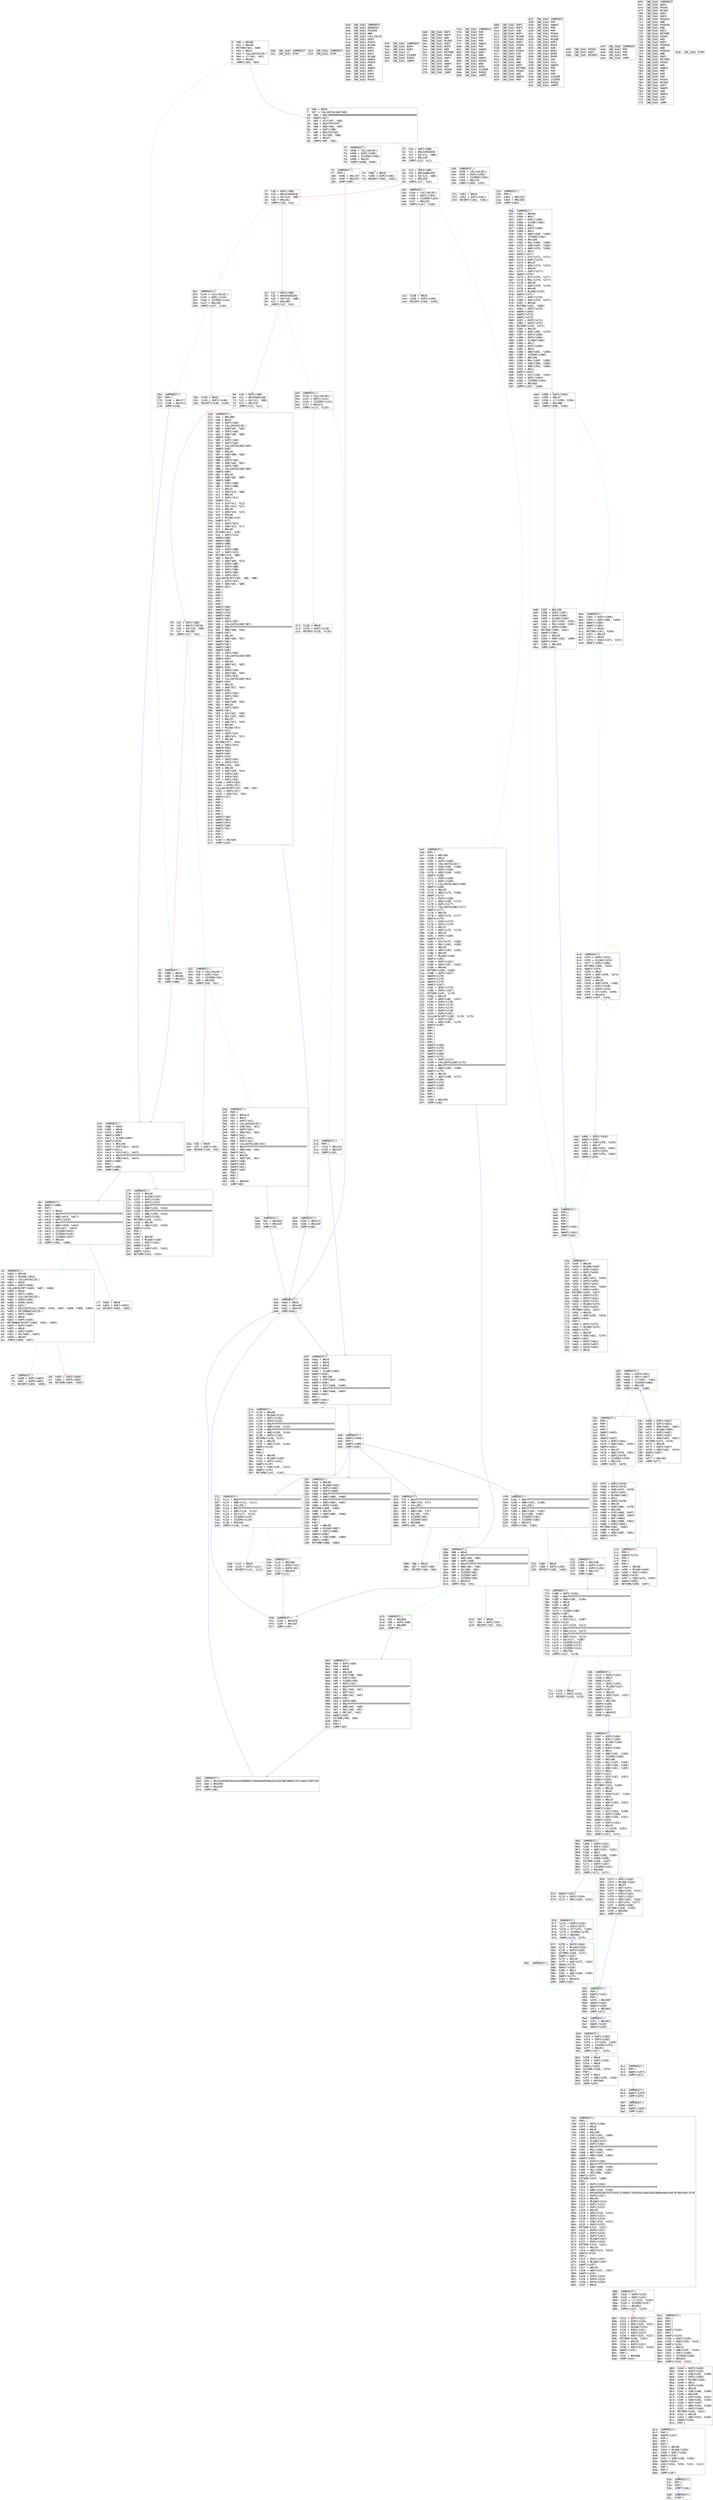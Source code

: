 digraph "graph.cfg.gv" {
	subgraph global {
		node [fontname=Courier fontsize=30.0 rank=same shape=box]
		block_0 [label="0: %00 = #0x80\l2: %01 = #0x40\l4: MSTORE(%01, %00)\l5: %02 = #0x4\l7: %03 = CALLDATASIZE()\l8: %04 = LT(%03, %02)\l9: %05 = #0x83\lc: JUMPI(%05, %04)\l"]
		block_d [label="d: %06 = #0x0\lf: %07 = CALLDATALOAD(%06)\l10: %08 = #0x100000000000000000000000000000000000000000000000000000000\l2e: SWAP1(%07)\l2f: %09 = DIV(%07, %08)\l30: %0A = #0xFFFFFFFF\l35: %0B = AND(%0A, %09)\l36: %0C = DUP1(%0B)\l37: %0D = #0x25313A2\l3c: %0E = EQ(%0D, %0B)\l3d: %0F = #0xF2\l40: JUMPI(%0F, %0E)\l"]
		block_41 [label="41: %10 = DUP1(%0B)\l42: %11 = #0x54FD4D50\l47: %12 = EQ(%11, %0B)\l48: %13 = #0x149\l4b: JUMPI(%13, %12)\l"]
		block_4c [label="4c: %14 = DUP1(%0B)\l4d: %15 = #0x5A8B1A9F\l52: %16 = EQ(%15, %0B)\l53: %17 = #0x1D9\l56: JUMPI(%17, %16)\l"]
		block_57 [label="57: %18 = DUP1(%0B)\l58: %19 = #0x5C60DA1B\l5d: %1A = EQ(%19, %0B)\l5e: %1B = #0x262\l61: JUMPI(%1B, %1A)\l"]
		block_62 [label="62: %1C = DUP1(%0B)\l63: %1D = #0x6FDE8202\l68: %1E = EQ(%1D, %0B)\l69: %1F = #0x2B9\l6c: JUMPI(%1F, %1E)\l"]
		block_6d [label="6d: %20 = DUP1(%0B)\l6e: %21 = #0x958A41DD\l73: %22 = EQ(%21, %0B)\l74: %23 = #0x310\l77: JUMPI(%23, %22)\l"]
		block_78 [label="78: %24 = DUP1(%0B)\l79: %25 = #0xF1739CAE\l7e: %26 = EQ(%25, %0B)\l7f: %27 = #0x3D2\l82: JUMPI(%27, %26)\l"]
		block_83 [label="83: JUMPDEST()\l84: %4BB = #0x0\l86: %4BC = #0x8D\l89: %4BD = #0x415\l8c: JUMP(%4BD)\l"]
		block_8d [label="8d: JUMPDEST()\l8e: SWAP1(%4BB)\l8f: POP()\l90: %4C7 = #0x0\l92: %4C8 = #0xFFFFFFFFFFFFFFFFFFFFFFFFFFFFFFFFFFFFFFFF\la7: %4C9 = AND(%4C8, %4C7)\la8: %4CA = DUP2(%4C6)\la9: %4CB = #0xFFFFFFFFFFFFFFFFFFFFFFFFFFFFFFFFFFFFFFFF\lbe: %4CC = AND(%4CB, %4C6)\lbf: %4CD = EQ(%4CC, %4C9)\lc0: %4CE = ISZERO(%4CD)\lc1: %4CF = ISZERO(%4CE)\lc2: %4D0 = ISZERO(%4CF)\lc3: %4D1 = #0xCB\lc6: JUMPI(%4D1, %4D0)\l"]
		block_c7 [label="c7: %4D2 = #0x0\lc9: %4D3 = DUP1(%4D2)\lca: REVERT(%4D2, %4D2)\l"]
		block_cb [label="cb: JUMPDEST()\lcc: %4D4 = #0x40\lce: %4D5 = MLOAD(%4D4)\lcf: %4D6 = CALLDATASIZE()\ld0: %4D7 = #0x0\ld2: %4D8 = DUP3(%4D5)\ld3: CALLDATACOPY(%4D5, %4D7, %4D6)\ld4: %4D9 = #0x0\ld6: %4DA = DUP1(%4D9)\ld7: %4DB = CALLDATASIZE()\ld8: %4DC = DUP4(%4D5)\ld9: %4DD = DUP6(%4C6)\lda: %4DE = GAS()\ldb: %4DF = DELEGATECALL(%4DE, %4C6, %4D5, %4DB, %4D9, %4D9)\ldc: %4E0 = RETURNDATASIZE()\ldd: %4E1 = DUP1(%4E0)\lde: %4E2 = #0x0\le0: %4E3 = DUP5(%4D5)\le1: RETURNDATACOPY(%4D5, %4E2, %4E0)\le2: %4E4 = DUP2(%4DF)\le3: %4E5 = #0x0\le5: %4E6 = DUP2(%4DF)\le6: %4E7 = EQ(%4DF, %4E5)\le7: %4E8 = #0xEE\lea: JUMPI(%4E8, %4E7)\l"]
		block_eb [label="eb: %4E9 = DUP2(%4E0)\lec: %4EA = DUP5(%4D5)\led: RETURN(%4D5, %4E0)\l"]
		block_ee [label="ee: JUMPDEST()\lef: %4EB = DUP2(%4E0)\lf0: %4EC = DUP5(%4D5)\lf1: REVERT(%4D5, %4E0)\l"]
		block_f2 [label="f2: JUMPDEST()\lf3: %498 = CALLVALUE()\lf4: %499 = DUP1(%498)\lf5: %49A = ISZERO(%498)\lf6: %49B = #0xFE\lf9: JUMPI(%49B, %49A)\l"]
		block_fa [label="fa: %49C = #0x0\lfc: %49D = DUP1(%49C)\lfd: REVERT(%49C, %49C)\l"]
		block_fe [label="fe: JUMPDEST()\lff: POP()\l100: %49E = #0x107\l103: %49F = #0x43F\l106: JUMP(%49F)\l"]
		block_107 [label="107: JUMPDEST()\l108: %4AC = #0x40\l10a: %4AD = MLOAD(%4AC)\l10b: %4AE = DUP1(%4AD)\l10c: %4AF = DUP3(%4AB)\l10d: %4B0 = #0xFFFFFFFFFFFFFFFFFFFFFFFFFFFFFFFFFFFFFFFF\l122: %4B1 = AND(%4B0, %4AB)\l123: %4B2 = #0xFFFFFFFFFFFFFFFFFFFFFFFFFFFFFFFFFFFFFFFF\l138: %4B3 = AND(%4B2, %4B1)\l139: %4B4 = DUP2(%4AD)\l13a: MSTORE(%4AD, %4B3)\l13b: %4B5 = #0x20\l13d: %4B6 = ADD(%4B5, %4AD)\l13e: SWAP2(%4AB)\l13f: POP()\l140: POP()\l141: %4B7 = #0x40\l143: %4B8 = MLOAD(%4B7)\l144: %4B9 = DUP1(%4B8)\l145: SWAP2(%4B6)\l146: %4BA = SUB(%4B6, %4B8)\l147: SWAP1(%4B8)\l148: RETURN(%4B8, %4BA)\l"]
		block_149 [label="149: JUMPDEST()\l14a: %35D = CALLVALUE()\l14b: %35E = DUP1(%35D)\l14c: %35F = ISZERO(%35D)\l14d: %360 = #0x155\l150: JUMPI(%360, %35F)\l"]
		block_151 [label="151: %361 = #0x0\l153: %362 = DUP1(%361)\l154: REVERT(%361, %361)\l"]
		block_155 [label="155: JUMPDEST()\l156: POP()\l157: %363 = #0x15E\l15a: %364 = #0x44E\l15d: JUMP(%364)\l"]
		block_15e [label="15e: JUMPDEST()\l15f: %44F = #0x40\l161: %450 = MLOAD(%44F)\l162: %451 = DUP1(%450)\l163: %452 = DUP1(%450)\l164: %453 = #0x20\l166: %454 = ADD(%453, %450)\l167: %455 = DUP3(%450)\l168: %456 = DUP2(%454)\l169: %457 = SUB(%454, %450)\l16a: %458 = DUP3(%450)\l16b: MSTORE(%450, %457)\l16c: %459 = DUP4(%37E)\l16d: %45A = DUP2(%454)\l16e: %45B = DUP2(%37E)\l16f: %45C = MLOAD(%37E)\l170: %45D = DUP2(%454)\l171: MSTORE(%454, %45C)\l172: %45E = #0x20\l174: %45F = ADD(%45E, %454)\l175: SWAP2(%454)\l176: POP()\l177: %460 = DUP1(%37E)\l178: %461 = MLOAD(%37E)\l179: SWAP1(%37E)\l17a: %462 = #0x20\l17c: %463 = ADD(%462, %37E)\l17d: SWAP1(%461)\l17e: %464 = DUP1(%461)\l17f: %465 = DUP4(%45F)\l180: %466 = DUP4(%463)\l181: %467 = #0x0\l"]
		block_183 [label="183: JUMPDEST()\l184: %468 = DUP4(%461)\l185: %469 = DUP2(%467)\l186: %46A = LT(%467, %461)\l187: %46B = ISZERO(%46A)\l188: %46C = #0x19E\l18b: JUMPI(%46C, %46B)\l"]
		block_18c [label="18c: %46D = DUP1(%467)\l18d: %46E = DUP3(%463)\l18e: %46F = ADD(%463, %467)\l18f: %470 = MLOAD(%46F)\l190: %471 = DUP2(%467)\l191: %472 = DUP5(%45F)\l192: %473 = ADD(%45F, %467)\l193: MSTORE(%473, %470)\l194: %474 = #0x20\l196: %475 = DUP2(%467)\l197: %476 = ADD(%467, %474)\l198: SWAP1(%467)\l199: POP()\l19a: %477 = #0x183\l19d: JUMP(%477)\l"]
		block_19e [label="19e: JUMPDEST()\l19f: POP()\l1a0: POP()\l1a1: POP()\l1a2: POP()\l1a3: SWAP1(%463)\l1a4: POP()\l1a5: SWAP1(%45F)\l1a6: %478 = DUP2(%461)\l1a7: %479 = ADD(%461, %45F)\l1a8: SWAP1(%461)\l1a9: %47A = #0x1F\l1ab: %47B = AND(%47A, %461)\l1ac: %47C = DUP1(%47B)\l1ad: %47D = ISZERO(%47B)\l1ae: %47E = #0x1CB\l1b1: JUMPI(%47E, %47D)\l"]
		block_1b2 [label="1b2: %47F = DUP1(%47B)\l1b3: %480 = DUP3(%479)\l1b4: %481 = SUB(%479, %47B)\l1b5: %482 = DUP1(%481)\l1b6: %483 = MLOAD(%481)\l1b7: %484 = #0x1\l1b9: %485 = DUP4(%47B)\l1ba: %486 = #0x20\l1bc: %487 = SUB(%486, %47B)\l1bd: %488 = #0x100\l1c0: %489 = EXP(%488, %487)\l1c1: %48A = SUB(%489, %484)\l1c2: %48B = NOT(%48A)\l1c3: %48C = AND(%48B, %483)\l1c4: %48D = DUP2(%481)\l1c5: MSTORE(%481, %48C)\l1c6: %48E = #0x20\l1c8: %48F = ADD(%48E, %481)\l1c9: SWAP2(%479)\l1ca: POP()\l"]
		block_1cb [label="1cb: JUMPDEST()\l1cc: POP()\l1cd: SWAP3(%37E)\l1ce: POP()\l1cf: POP()\l1d0: POP()\l1d1: %494 = #0x40\l1d3: %495 = MLOAD(%494)\l1d4: %496 = DUP1(%495)\l1d5: SWAP2(%479)\l1d6: %497 = SUB(%479, %495)\l1d7: SWAP1(%495)\l1d8: RETURN(%495, %497)\l"]
		block_1d9 [label="1d9: JUMPDEST()\l1da: %164 = CALLVALUE()\l1db: %165 = DUP1(%164)\l1dc: %166 = ISZERO(%164)\l1dd: %167 = #0x1E5\l1e0: JUMPI(%167, %166)\l"]
		block_1e1 [label="1e1: %168 = #0x0\l1e3: %169 = DUP1(%168)\l1e4: REVERT(%168, %168)\l"]
		block_1e5 [label="1e5: JUMPDEST()\l1e6: POP()\l1e7: %16A = #0x260\l1ea: %16B = #0x4\l1ec: %16C = DUP1(%16B)\l1ed: %16D = CALLDATASIZE()\l1ee: %16E = SUB(%16D, %16B)\l1ef: %16F = DUP2(%16B)\l1f0: %170 = ADD(%16B, %16E)\l1f1: SWAP1(%16B)\l1f2: %171 = DUP1(%16B)\l1f3: %172 = DUP1(%16B)\l1f4: %173 = CALLDATALOAD(%16B)\l1f5: SWAP1(%16B)\l1f6: %174 = #0x20\l1f8: %175 = ADD(%174, %16B)\l1f9: SWAP1(%173)\l1fa: %176 = DUP3(%16B)\l1fb: %177 = ADD(%16B, %173)\l1fc: %178 = DUP1(%177)\l1fd: %179 = CALLDATALOAD(%177)\l1fe: SWAP1(%177)\l1ff: %17A = #0x20\l201: %17B = ADD(%17A, %177)\l202: SWAP1(%179)\l203: %17C = DUP1(%179)\l204: %17D = DUP1(%179)\l205: %17E = #0x1F\l207: %17F = ADD(%17E, %179)\l208: %180 = #0x20\l20a: %181 = DUP1(%180)\l20b: SWAP2(%17F)\l20c: %182 = DIV(%17F, %180)\l20d: %183 = MUL(%182, %180)\l20e: %184 = #0x20\l210: %185 = ADD(%184, %183)\l211: %186 = #0x40\l213: %187 = MLOAD(%186)\l214: SWAP1(%185)\l215: %188 = DUP2(%187)\l216: %189 = ADD(%187, %185)\l217: %18A = #0x40\l219: MSTORE(%18A, %189)\l21a: %18B = DUP1(%187)\l21b: SWAP4(%17B)\l21c: SWAP3(%179)\l21d: SWAP2(%179)\l21e: SWAP1(%187)\l21f: %18C = DUP2(%179)\l220: %18D = DUP2(%187)\l221: MSTORE(%187, %179)\l222: %18E = #0x20\l224: %18F = ADD(%18E, %187)\l225: %190 = DUP4(%17B)\l226: %191 = DUP4(%179)\l227: %192 = DUP1(%179)\l228: %193 = DUP3(%17B)\l229: %194 = DUP5(%18F)\l22a: CALLDATACOPY(%18F, %17B, %179)\l22b: %195 = DUP3(%18F)\l22c: %196 = ADD(%18F, %179)\l22d: SWAP2(%18F)\l22e: POP()\l22f: POP()\l230: POP()\l231: POP()\l232: POP()\l233: POP()\l234: SWAP2(%16B)\l235: SWAP3(%170)\l236: SWAP2(%187)\l237: SWAP3(%16B)\l238: SWAP1(%175)\l239: %197 = DUP1(%175)\l23a: %198 = CALLDATALOAD(%175)\l23b: %199 = #0xFFFFFFFFFFFFFFFFFFFFFFFFFFFFFFFFFFFFFFFF\l250: %19A = AND(%199, %198)\l251: SWAP1(%175)\l252: %19B = #0x20\l254: %19C = ADD(%19B, %175)\l255: SWAP1(%19A)\l256: SWAP3(%170)\l257: SWAP2(%16B)\l258: SWAP1(%19C)\l259: POP()\l25a: POP()\l25b: POP()\l25c: %19D = #0x4F0\l25f: JUMP(%19D)\l"]
		block_260 [label="260: JUMPDEST()\l261: STOP()\l"]
		block_262 [label="262: JUMPDEST()\l263: %144 = CALLVALUE()\l264: %145 = DUP1(%144)\l265: %146 = ISZERO(%144)\l266: %147 = #0x26E\l269: JUMPI(%147, %146)\l"]
		block_26a [label="26a: %148 = #0x0\l26c: %149 = DUP1(%148)\l26d: REVERT(%148, %148)\l"]
		block_26e [label="26e: JUMPDEST()\l26f: POP()\l270: %14A = #0x277\l273: %14B = #0x415\l276: JUMP(%14B)\l"]
		block_277 [label="277: JUMPDEST()\l278: %155 = #0x40\l27a: %156 = MLOAD(%155)\l27b: %157 = DUP1(%156)\l27c: %158 = DUP3(%154)\l27d: %159 = #0xFFFFFFFFFFFFFFFFFFFFFFFFFFFFFFFFFFFFFFFF\l292: %15A = AND(%159, %154)\l293: %15B = #0xFFFFFFFFFFFFFFFFFFFFFFFFFFFFFFFFFFFFFFFF\l2a8: %15C = AND(%15B, %15A)\l2a9: %15D = DUP2(%156)\l2aa: MSTORE(%156, %15C)\l2ab: %15E = #0x20\l2ad: %15F = ADD(%15E, %156)\l2ae: SWAP2(%154)\l2af: POP()\l2b0: POP()\l2b1: %160 = #0x40\l2b3: %161 = MLOAD(%160)\l2b4: %162 = DUP1(%161)\l2b5: SWAP2(%15F)\l2b6: %163 = SUB(%15F, %161)\l2b7: SWAP1(%161)\l2b8: RETURN(%161, %163)\l"]
		block_2b9 [label="2b9: JUMPDEST()\l2ba: %124 = CALLVALUE()\l2bb: %125 = DUP1(%124)\l2bc: %126 = ISZERO(%124)\l2bd: %127 = #0x2C5\l2c0: JUMPI(%127, %126)\l"]
		block_2c1 [label="2c1: %128 = #0x0\l2c3: %129 = DUP1(%128)\l2c4: REVERT(%128, %128)\l"]
		block_2c5 [label="2c5: JUMPDEST()\l2c6: POP()\l2c7: %12A = #0x2CE\l2ca: %12B = #0x53F\l2cd: JUMP(%12B)\l"]
		block_2ce [label="2ce: JUMPDEST()\l2cf: %135 = #0x40\l2d1: %136 = MLOAD(%135)\l2d2: %137 = DUP1(%136)\l2d3: %138 = DUP3(%134)\l2d4: %139 = #0xFFFFFFFFFFFFFFFFFFFFFFFFFFFFFFFFFFFFFFFF\l2e9: %13A = AND(%139, %134)\l2ea: %13B = #0xFFFFFFFFFFFFFFFFFFFFFFFFFFFFFFFFFFFFFFFF\l2ff: %13C = AND(%13B, %13A)\l300: %13D = DUP2(%136)\l301: MSTORE(%136, %13C)\l302: %13E = #0x20\l304: %13F = ADD(%13E, %136)\l305: SWAP2(%134)\l306: POP()\l307: POP()\l308: %140 = #0x40\l30a: %141 = MLOAD(%140)\l30b: %142 = DUP1(%141)\l30c: SWAP2(%13F)\l30d: %143 = SUB(%13F, %141)\l30e: SWAP1(%141)\l30f: RETURN(%141, %143)\l"]
		block_310 [label="310: JUMPDEST()\l311: %AC = #0x3D0\l314: %AD = #0x4\l316: %AE = DUP1(%AD)\l317: %AF = CALLDATASIZE()\l318: %B0 = SUB(%AF, %AD)\l319: %B1 = DUP2(%AD)\l31a: %B2 = ADD(%AD, %B0)\l31b: SWAP1(%AD)\l31c: %B3 = DUP1(%AD)\l31d: %B4 = DUP1(%AD)\l31e: %B5 = CALLDATALOAD(%AD)\l31f: SWAP1(%AD)\l320: %B6 = #0x20\l322: %B7 = ADD(%B6, %AD)\l323: SWAP1(%B5)\l324: %B8 = DUP3(%AD)\l325: %B9 = ADD(%AD, %B5)\l326: %BA = DUP1(%B9)\l327: %BB = CALLDATALOAD(%B9)\l328: SWAP1(%B9)\l329: %BC = #0x20\l32b: %BD = ADD(%BC, %B9)\l32c: SWAP1(%BB)\l32d: %BE = DUP1(%BB)\l32e: %BF = DUP1(%BB)\l32f: %C0 = #0x1F\l331: %C1 = ADD(%C0, %BB)\l332: %C2 = #0x20\l334: %C3 = DUP1(%C2)\l335: SWAP2(%C1)\l336: %C4 = DIV(%C1, %C2)\l337: %C5 = MUL(%C4, %C2)\l338: %C6 = #0x20\l33a: %C7 = ADD(%C6, %C5)\l33b: %C8 = #0x40\l33d: %C9 = MLOAD(%C8)\l33e: SWAP1(%C7)\l33f: %CA = DUP2(%C9)\l340: %CB = ADD(%C9, %C7)\l341: %CC = #0x40\l343: MSTORE(%CC, %CB)\l344: %CD = DUP1(%C9)\l345: SWAP4(%BD)\l346: SWAP3(%BB)\l347: SWAP2(%BB)\l348: SWAP1(%C9)\l349: %CE = DUP2(%BB)\l34a: %CF = DUP2(%C9)\l34b: MSTORE(%C9, %BB)\l34c: %D0 = #0x20\l34e: %D1 = ADD(%D0, %C9)\l34f: %D2 = DUP4(%BD)\l350: %D3 = DUP4(%BB)\l351: %D4 = DUP1(%BB)\l352: %D5 = DUP3(%BD)\l353: %D6 = DUP5(%D1)\l354: CALLDATACOPY(%D1, %BD, %BB)\l355: %D7 = DUP3(%D1)\l356: %D8 = ADD(%D1, %BB)\l357: SWAP2(%D1)\l358: POP()\l359: POP()\l35a: POP()\l35b: POP()\l35c: POP()\l35d: POP()\l35e: SWAP2(%AD)\l35f: SWAP3(%B2)\l360: SWAP2(%C9)\l361: SWAP3(%AD)\l362: SWAP1(%B7)\l363: %D9 = DUP1(%B7)\l364: %DA = CALLDATALOAD(%B7)\l365: %DB = #0xFFFFFFFFFFFFFFFFFFFFFFFFFFFFFFFFFFFFFFFF\l37a: %DC = AND(%DB, %DA)\l37b: SWAP1(%B7)\l37c: %DD = #0x20\l37e: %DE = ADD(%DD, %B7)\l37f: SWAP1(%DC)\l380: SWAP3(%B2)\l381: SWAP2(%AD)\l382: SWAP1(%DE)\l383: %DF = DUP1(%DE)\l384: %E0 = CALLDATALOAD(%DE)\l385: SWAP1(%DE)\l386: %E1 = #0x20\l388: %E2 = ADD(%E1, %DE)\l389: SWAP1(%E0)\l38a: %E3 = DUP3(%AD)\l38b: %E4 = ADD(%AD, %E0)\l38c: %E5 = DUP1(%E4)\l38d: %E6 = CALLDATALOAD(%E4)\l38e: SWAP1(%E4)\l38f: %E7 = #0x20\l391: %E8 = ADD(%E7, %E4)\l392: SWAP1(%E6)\l393: %E9 = DUP1(%E6)\l394: %EA = DUP1(%E6)\l395: %EB = #0x1F\l397: %EC = ADD(%EB, %E6)\l398: %ED = #0x20\l39a: %EE = DUP1(%ED)\l39b: SWAP2(%EC)\l39c: %EF = DIV(%EC, %ED)\l39d: %F0 = MUL(%EF, %ED)\l39e: %F1 = #0x20\l3a0: %F2 = ADD(%F1, %F0)\l3a1: %F3 = #0x40\l3a3: %F4 = MLOAD(%F3)\l3a4: SWAP1(%F2)\l3a5: %F5 = DUP2(%F4)\l3a6: %F6 = ADD(%F4, %F2)\l3a7: %F7 = #0x40\l3a9: MSTORE(%F7, %F6)\l3aa: %F8 = DUP1(%F4)\l3ab: SWAP4(%E8)\l3ac: SWAP3(%E6)\l3ad: SWAP2(%E6)\l3ae: SWAP1(%F4)\l3af: %F9 = DUP2(%E6)\l3b0: %FA = DUP2(%F4)\l3b1: MSTORE(%F4, %E6)\l3b2: %FB = #0x20\l3b4: %FC = ADD(%FB, %F4)\l3b5: %FD = DUP4(%E8)\l3b6: %FE = DUP4(%E6)\l3b7: %FF = DUP1(%E6)\l3b8: %100 = DUP3(%E8)\l3b9: %101 = DUP5(%FC)\l3ba: CALLDATACOPY(%FC, %E8, %E6)\l3bb: %102 = DUP3(%FC)\l3bc: %103 = ADD(%FC, %E6)\l3bd: SWAP2(%FC)\l3be: POP()\l3bf: POP()\l3c0: POP()\l3c1: POP()\l3c2: POP()\l3c3: POP()\l3c4: SWAP2(%AD)\l3c5: SWAP3(%B2)\l3c6: SWAP2(%F4)\l3c7: SWAP3(%AD)\l3c8: SWAP1(%E2)\l3c9: POP()\l3ca: POP()\l3cb: POP()\l3cc: %104 = #0x569\l3cf: JUMP(%104)\l"]
		block_3d0 [label="3d0: [NO_SSA] JUMPDEST\l3d1: [NO_SSA] STOP\l"]
		block_3d2 [label="3d2: JUMPDEST()\l3d3: %5A = CALLVALUE()\l3d4: %5B = DUP1(%5A)\l3d5: %5C = ISZERO(%5A)\l3d6: %5D = #0x3DE\l3d9: JUMPI(%5D, %5C)\l"]
		block_3da [label="3da: %5E = #0x0\l3dc: %5F = DUP1(%5E)\l3dd: REVERT(%5E, %5E)\l"]
		block_3de [label="3de: JUMPDEST()\l3df: POP()\l3e0: %60 = #0x413\l3e3: %61 = #0x4\l3e5: %62 = DUP1(%61)\l3e6: %63 = CALLDATASIZE()\l3e7: %64 = SUB(%63, %61)\l3e8: %65 = DUP2(%61)\l3e9: %66 = ADD(%61, %64)\l3ea: SWAP1(%61)\l3eb: %67 = DUP1(%61)\l3ec: %68 = DUP1(%61)\l3ed: %69 = CALLDATALOAD(%61)\l3ee: %6A = #0xFFFFFFFFFFFFFFFFFFFFFFFFFFFFFFFFFFFFFFFF\l403: %6B = AND(%6A, %69)\l404: SWAP1(%61)\l405: %6C = #0x20\l407: %6D = ADD(%6C, %61)\l408: SWAP1(%6B)\l409: SWAP3(%66)\l40a: SWAP2(%61)\l40b: SWAP1(%6D)\l40c: POP()\l40d: POP()\l40e: POP()\l40f: %6E = #0x64C\l412: JUMP(%6E)\l"]
		block_413 [label="413: [NO_SSA] JUMPDEST\l414: [NO_SSA] STOP\l"]
		block_415 [label="415: JUMPDEST()\l416: %4BE = #0x0\l418: %4BF = #0x8\l41a: %4C0 = #0x0\l41c: SWAP1(%4BF)\l41d: %4C1 = SLOAD(%4BF)\l41e: SWAP1(%4C0)\l41f: %4C2 = #0x100\l422: %4C3 = EXP(%4C2, %4C0)\l423: SWAP1(%4C1)\l424: %4C4 = DIV(%4C1, %4C3)\l425: %4C5 = #0xFFFFFFFFFFFFFFFFFFFFFFFFFFFFFFFFFFFFFFFF\l43a: %4C6 = AND(%4C5, %4C4)\l43b: SWAP1(%4BE)\l43c: POP()\l43d: SWAP1(%4BC)\l43e: JUMP(%4BC)\l"]
		block_43f [label="43f: JUMPDEST()\l440: %4A0 = #0x0\l442: %4A1 = #0x449\l445: %4A2 = #0x53F\l448: JUMP(%4A2)\l"]
		block_449 [label="449: JUMPDEST()\l44a: SWAP1(%4A0)\l44b: POP()\l44c: SWAP1(%49E)\l44d: JUMP(%49E)\l"]
		block_44e [label="44e: JUMPDEST()\l44f: %365 = #0x60\l451: %366 = #0x7\l453: %367 = DUP1(%366)\l454: %368 = SLOAD(%366)\l455: %369 = #0x1\l457: %36A = DUP2(%368)\l458: %36B = #0x1\l45a: %36C = AND(%36B, %368)\l45b: %36D = ISZERO(%36C)\l45c: %36E = #0x100\l45f: %36F = MUL(%36E, %36D)\l460: %370 = SUB(%36F, %369)\l461: %371 = AND(%370, %368)\l462: %372 = #0x2\l464: SWAP1(%371)\l465: %373 = DIV(%371, %372)\l466: %374 = DUP1(%373)\l467: %375 = #0x1F\l469: %376 = ADD(%375, %373)\l46a: %377 = #0x20\l46c: %378 = DUP1(%377)\l46d: SWAP2(%376)\l46e: %379 = DIV(%376, %377)\l46f: %37A = MUL(%379, %377)\l470: %37B = #0x20\l472: %37C = ADD(%37B, %37A)\l473: %37D = #0x40\l475: %37E = MLOAD(%37D)\l476: SWAP1(%37C)\l477: %37F = DUP2(%37E)\l478: %380 = ADD(%37E, %37C)\l479: %381 = #0x40\l47b: MSTORE(%381, %380)\l47c: %382 = DUP1(%37E)\l47d: SWAP3(%366)\l47e: SWAP2(%373)\l47f: SWAP1(%37E)\l480: %383 = DUP2(%373)\l481: %384 = DUP2(%37E)\l482: MSTORE(%37E, %373)\l483: %385 = #0x20\l485: %386 = ADD(%385, %37E)\l486: %387 = DUP3(%366)\l487: %388 = DUP1(%366)\l488: %389 = SLOAD(%366)\l489: %38A = #0x1\l48b: %38B = DUP2(%389)\l48c: %38C = #0x1\l48e: %38D = AND(%38C, %389)\l48f: %38E = ISZERO(%38D)\l490: %38F = #0x100\l493: %390 = MUL(%38F, %38E)\l494: %391 = SUB(%390, %38A)\l495: %392 = AND(%391, %389)\l496: %393 = #0x2\l498: SWAP1(%392)\l499: %394 = DIV(%392, %393)\l49a: %395 = DUP1(%394)\l49b: %396 = ISZERO(%394)\l49c: %397 = #0x4E6\l49f: JUMPI(%397, %396)\l"]
		block_4a0 [label="4a0: %398 = DUP1(%394)\l4a1: %399 = #0x1F\l4a3: %39A = LT(%399, %394)\l4a4: %39B = #0x4BB\l4a7: JUMPI(%39B, %39A)\l"]
		block_4a8 [label="4a8: %39C = #0x100\l4ab: %39D = DUP1(%39C)\l4ac: %39E = DUP4(%366)\l4ad: %39F = SLOAD(%366)\l4ae: %3A0 = DIV(%39F, %39C)\l4af: %3A1 = MUL(%3A0, %39C)\l4b0: %3A2 = DUP4(%386)\l4b1: MSTORE(%386, %3A1)\l4b2: SWAP2(%386)\l4b3: %3A3 = #0x20\l4b5: %3A4 = ADD(%3A3, %386)\l4b6: SWAP2(%394)\l4b7: %3A5 = #0x4E6\l4ba: JUMP(%3A5)\l"]
		block_4bb [label="4bb: JUMPDEST()\l4bc: %3EF = DUP3(%386)\l4bd: %3F0 = ADD(%386, %394)\l4be: SWAP2(%386)\l4bf: SWAP1(%366)\l4c0: %3F1 = #0x0\l4c2: MSTORE(%3F1, %366)\l4c3: %3F2 = #0x20\l4c5: %3F3 = #0x0\l4c7: %3F4 = SHA3(%3F3, %3F2)\l4c8: SWAP1(%386)\l"]
		block_4c9 [label="4c9: JUMPDEST()\l4ca: %3F5 = DUP2(%3F4)\l4cb: %3F6 = SLOAD(%3F4)\l4cc: %3F7 = DUP2(%386)\l4cd: MSTORE(%386, %3F6)\l4ce: SWAP1(%3F4)\l4cf: %3F8 = #0x1\l4d1: %3F9 = ADD(%3F8, %3F4)\l4d2: SWAP1(%386)\l4d3: %3FA = #0x20\l4d5: %3FB = ADD(%3FA, %386)\l4d6: %3FC = DUP1(%3FB)\l4d7: %3FD = DUP4(%3F0)\l4d8: %3FE = GT(%3F0, %3FB)\l4d9: %3FF = #0x4C9\l4dc: JUMPI(%3FF, %3FE)\l"]
		block_4dd [label="4dd: %400 = DUP3(%3F0)\l4de: SWAP1(%3FB)\l4df: %401 = SUB(%3FB, %3F0)\l4e0: %402 = #0x1F\l4e2: %403 = AND(%402, %401)\l4e3: %404 = DUP3(%3F0)\l4e4: %405 = ADD(%3F0, %403)\l4e5: SWAP2(%3F0)\l"]
		block_4e6 [label="4e6: JUMPDEST()\l4e7: POP()\l4e8: POP()\l4e9: POP()\l4ea: POP()\l4eb: POP()\l4ec: SWAP1(%365)\l4ed: POP()\l4ee: SWAP1(%363)\l4ef: JUMP(%363)\l"]
		block_4f0 [label="4f0: JUMPDEST()\l4f1: %19E = #0x4F8\l4f4: %19F = #0x43F\l4f7: JUMP(%19F)\l"]
		block_4f8 [label="4f8: JUMPDEST()\l4f9: %1AC = #0xFFFFFFFFFFFFFFFFFFFFFFFFFFFFFFFFFFFFFFFF\l50e: %1AD = AND(%1AC, %1AB)\l50f: %1AE = CALLER()\l510: %1AF = #0xFFFFFFFFFFFFFFFFFFFFFFFFFFFFFFFFFFFFFFFF\l525: %1B0 = AND(%1AF, %1AE)\l526: %1B1 = EQ(%1B0, %1AD)\l527: %1B2 = ISZERO(%1B1)\l528: %1B3 = ISZERO(%1B2)\l529: %1B4 = #0x531\l52c: JUMPI(%1B4, %1B3)\l"]
		block_52d [label="52d: %1B5 = #0x0\l52f: %1B6 = DUP1(%1B5)\l530: REVERT(%1B5, %1B5)\l"]
		block_531 [label="531: JUMPDEST()\l532: %1B7 = #0x53B\l535: %1B8 = DUP3(%187)\l536: %1B9 = DUP3(%19A)\l537: %1BA = #0x773\l53a: JUMP(%1BA)\l"]
		block_53b [label="53b: JUMPDEST()\l53c: POP()\l53d: POP()\l53e: JUMP(%16A)\l"]
		block_53f [label="53f: JUMPDEST()\l540: %4A3 = #0x0\l542: %4A4 = #0x6\l544: %4A5 = #0x0\l546: SWAP1(%4A4)\l547: %4A6 = SLOAD(%4A4)\l548: SWAP1(%4A5)\l549: %4A7 = #0x100\l54c: %4A8 = EXP(%4A7, %4A5)\l54d: SWAP1(%4A6)\l54e: %4A9 = DIV(%4A6, %4A8)\l54f: %4AA = #0xFFFFFFFFFFFFFFFFFFFFFFFFFFFFFFFFFFFFFFFF\l564: %4AB = AND(%4AA, %4A9)\l565: SWAP1(%4A3)\l566: POP()\l567: SWAP1(%4A1)\l568: JUMP(%4A1)\l"]
		block_569 [label="569: JUMPDEST()\l56a: %105 = #0x571\l56d: %106 = #0x43F\l570: JUMP(%106)\l"]
		block_571 [label="571: JUMPDEST()\l572: %113 = #0xFFFFFFFFFFFFFFFFFFFFFFFFFFFFFFFFFFFFFFFF\l587: %114 = AND(%113, %112)\l588: %115 = CALLER()\l589: %116 = #0xFFFFFFFFFFFFFFFFFFFFFFFFFFFFFFFFFFFFFFFF\l59e: %117 = AND(%116, %115)\l59f: %118 = EQ(%117, %114)\l5a0: %119 = ISZERO(%118)\l5a1: %11A = ISZERO(%119)\l5a2: %11B = #0x5AA\l5a5: JUMPI(%11B, %11A)\l"]
		block_5a6 [label="5a6: %11C = #0x0\l5a8: %11D = DUP1(%11C)\l5a9: REVERT(%11C, %11C)\l"]
		block_5aa [label="5aa: JUMPDEST()\l5ab: %11E = #0x5B4\l5ae: %11F = DUP4(%C9)\l5af: %120 = DUP4(%DC)\l5b0: %121 = #0x4F0\l5b3: JUMP(%121)\l"]
		block_5b4 [label="5b4: [NO_SSA] JUMPDEST\l5b5: [NO_SSA] ADDRESS\l5b6: [NO_SSA] PUSH20\l5cb: [NO_SSA] AND\l5cc: [NO_SSA] CALLVALUE\l5cd: [NO_SSA] DUP3\l5ce: [NO_SSA] PUSH1\l5d0: [NO_SSA] MLOAD\l5d1: [NO_SSA] DUP1\l5d2: [NO_SSA] DUP3\l5d3: [NO_SSA] DUP1\l5d4: [NO_SSA] MLOAD\l5d5: [NO_SSA] SWAP1\l5d6: [NO_SSA] PUSH1\l5d8: [NO_SSA] ADD\l5d9: [NO_SSA] SWAP1\l5da: [NO_SSA] DUP1\l5db: [NO_SSA] DUP4\l5dc: [NO_SSA] DUP4\l5dd: [NO_SSA] PUSH1\l"]
		block_5df [label="5df: [NO_SSA] JUMPDEST\l5e0: [NO_SSA] DUP4\l5e1: [NO_SSA] DUP2\l5e2: [NO_SSA] LT\l5e3: [NO_SSA] ISZERO\l5e4: [NO_SSA] PUSH2\l5e7: [NO_SSA] JUMPI\l"]
		block_5e8 [label="5e8: [NO_SSA] DUP1\l5e9: [NO_SSA] DUP3\l5ea: [NO_SSA] ADD\l5eb: [NO_SSA] MLOAD\l5ec: [NO_SSA] DUP2\l5ed: [NO_SSA] DUP5\l5ee: [NO_SSA] ADD\l5ef: [NO_SSA] MSTORE\l5f0: [NO_SSA] PUSH1\l5f2: [NO_SSA] DUP2\l5f3: [NO_SSA] ADD\l5f4: [NO_SSA] SWAP1\l5f5: [NO_SSA] POP\l5f6: [NO_SSA] PUSH2\l5f9: [NO_SSA] JUMP\l"]
		block_5fa [label="5fa: [NO_SSA] JUMPDEST\l5fb: [NO_SSA] POP\l5fc: [NO_SSA] POP\l5fd: [NO_SSA] POP\l5fe: [NO_SSA] POP\l5ff: [NO_SSA] SWAP1\l600: [NO_SSA] POP\l601: [NO_SSA] SWAP1\l602: [NO_SSA] DUP2\l603: [NO_SSA] ADD\l604: [NO_SSA] SWAP1\l605: [NO_SSA] PUSH1\l607: [NO_SSA] AND\l608: [NO_SSA] DUP1\l609: [NO_SSA] ISZERO\l60a: [NO_SSA] PUSH2\l60d: [NO_SSA] JUMPI\l"]
		block_60e [label="60e: [NO_SSA] DUP1\l60f: [NO_SSA] DUP3\l610: [NO_SSA] SUB\l611: [NO_SSA] DUP1\l612: [NO_SSA] MLOAD\l613: [NO_SSA] PUSH1\l615: [NO_SSA] DUP4\l616: [NO_SSA] PUSH1\l618: [NO_SSA] SUB\l619: [NO_SSA] PUSH2\l61c: [NO_SSA] EXP\l61d: [NO_SSA] SUB\l61e: [NO_SSA] NOT\l61f: [NO_SSA] AND\l620: [NO_SSA] DUP2\l621: [NO_SSA] MSTORE\l622: [NO_SSA] PUSH1\l624: [NO_SSA] ADD\l625: [NO_SSA] SWAP2\l626: [NO_SSA] POP\l"]
		block_627 [label="627: [NO_SSA] JUMPDEST\l628: [NO_SSA] POP\l629: [NO_SSA] SWAP2\l62a: [NO_SSA] POP\l62b: [NO_SSA] POP\l62c: [NO_SSA] PUSH1\l62e: [NO_SSA] PUSH1\l630: [NO_SSA] MLOAD\l631: [NO_SSA] DUP1\l632: [NO_SSA] DUP4\l633: [NO_SSA] SUB\l634: [NO_SSA] DUP2\l635: [NO_SSA] DUP6\l636: [NO_SSA] DUP8\l637: [NO_SSA] GAS\l638: [NO_SSA] CALL\l639: [NO_SSA] SWAP3\l63a: [NO_SSA] POP\l63b: [NO_SSA] POP\l63c: [NO_SSA] POP\l63d: [NO_SSA] ISZERO\l63e: [NO_SSA] ISZERO\l63f: [NO_SSA] PUSH2\l642: [NO_SSA] JUMPI\l"]
		block_643 [label="643: [NO_SSA] PUSH1\l645: [NO_SSA] DUP1\l646: [NO_SSA] REVERT\l"]
		block_647 [label="647: [NO_SSA] JUMPDEST\l648: [NO_SSA] POP\l649: [NO_SSA] POP\l64a: [NO_SSA] POP\l64b: [NO_SSA] JUMP\l"]
		block_64c [label="64c: JUMPDEST()\l64d: %6F = #0x654\l650: %70 = #0x43F\l653: JUMP(%70)\l"]
		block_654 [label="654: JUMPDEST()\l655: %7D = #0xFFFFFFFFFFFFFFFFFFFFFFFFFFFFFFFFFFFFFFFF\l66a: %7E = AND(%7D, %7C)\l66b: %7F = CALLER()\l66c: %80 = #0xFFFFFFFFFFFFFFFFFFFFFFFFFFFFFFFFFFFFFFFF\l681: %81 = AND(%80, %7F)\l682: %82 = EQ(%81, %7E)\l683: %83 = ISZERO(%82)\l684: %84 = ISZERO(%83)\l685: %85 = #0x68D\l688: JUMPI(%85, %84)\l"]
		block_689 [label="689: %86 = #0x0\l68b: %87 = DUP1(%86)\l68c: REVERT(%86, %86)\l"]
		block_68d [label="68d: JUMPDEST()\l68e: %88 = #0x0\l690: %89 = #0xFFFFFFFFFFFFFFFFFFFFFFFFFFFFFFFFFFFFFFFF\l6a5: %8A = AND(%89, %88)\l6a6: %8B = DUP2(%6B)\l6a7: %8C = #0xFFFFFFFFFFFFFFFFFFFFFFFFFFFFFFFFFFFFFFFF\l6bc: %8D = AND(%8C, %6B)\l6bd: %8E = EQ(%8D, %8A)\l6be: %8F = ISZERO(%8E)\l6bf: %90 = ISZERO(%8F)\l6c0: %91 = ISZERO(%90)\l6c1: %92 = #0x6C9\l6c4: JUMPI(%92, %91)\l"]
		block_6c5 [label="6c5: %93 = #0x0\l6c7: %94 = DUP1(%93)\l6c8: REVERT(%93, %93)\l"]
		block_6c9 [label="6c9: JUMPDEST()\l6ca: %95 = #0x6D2\l6cd: %96 = DUP2(%6B)\l6ce: %97 = #0x8DF\l6d1: JUMP(%97)\l"]
		block_6d2 [label="6d2: JUMPDEST()\l6d3: %A9 = #0x5A3E66EFAA1E445EBD894728A69D6959842EA1E97BD79B892797106E270EFCD9\l6f4: %AA = #0x6FB\l6f7: %AB = #0x43F\l6fa: JUMP(%AB)\l"]
		block_6fb [label="6fb: [NO_SSA] JUMPDEST\l6fc: [NO_SSA] DUP3\l6fd: [NO_SSA] PUSH1\l6ff: [NO_SSA] MLOAD\l700: [NO_SSA] DUP1\l701: [NO_SSA] DUP4\l702: [NO_SSA] PUSH20\l717: [NO_SSA] AND\l718: [NO_SSA] PUSH20\l72d: [NO_SSA] AND\l72e: [NO_SSA] DUP2\l72f: [NO_SSA] MSTORE\l730: [NO_SSA] PUSH1\l732: [NO_SSA] ADD\l733: [NO_SSA] DUP3\l734: [NO_SSA] PUSH20\l749: [NO_SSA] AND\l74a: [NO_SSA] PUSH20\l75f: [NO_SSA] AND\l760: [NO_SSA] DUP2\l761: [NO_SSA] MSTORE\l762: [NO_SSA] PUSH1\l764: [NO_SSA] ADD\l765: [NO_SSA] SWAP3\l766: [NO_SSA] POP\l767: [NO_SSA] POP\l768: [NO_SSA] POP\l769: [NO_SSA] PUSH1\l76b: [NO_SSA] MLOAD\l76c: [NO_SSA] DUP1\l76d: [NO_SSA] SWAP2\l76e: [NO_SSA] SUB\l76f: [NO_SSA] SWAP1\l770: [NO_SSA] LOG1\l771: [NO_SSA] POP\l772: [NO_SSA] JUMP\l"]
		block_773 [label="773: JUMPDEST()\l774: %1BB = DUP1(%19A)\l775: %1BC = #0xFFFFFFFFFFFFFFFFFFFFFFFFFFFFFFFFFFFFFFFF\l78a: %1BD = AND(%1BC, %19A)\l78b: %1BE = #0x8\l78d: %1BF = #0x0\l78f: SWAP1(%1BE)\l790: %1C0 = SLOAD(%1BE)\l791: SWAP1(%1BF)\l792: %1C1 = #0x100\l795: %1C2 = EXP(%1C1, %1BF)\l796: SWAP1(%1C0)\l797: %1C3 = DIV(%1C0, %1C2)\l798: %1C4 = #0xFFFFFFFFFFFFFFFFFFFFFFFFFFFFFFFFFFFFFFFF\l7ad: %1C5 = AND(%1C4, %1C3)\l7ae: %1C6 = #0xFFFFFFFFFFFFFFFFFFFFFFFFFFFFFFFFFFFFFFFF\l7c3: %1C7 = AND(%1C6, %1C5)\l7c4: %1C8 = EQ(%1C7, %1BD)\l7c5: %1C9 = ISZERO(%1C8)\l7c6: %1CA = ISZERO(%1C9)\l7c7: %1CB = ISZERO(%1CA)\l7c8: %1CC = #0x7D0\l7cb: JUMPI(%1CC, %1CB)\l"]
		block_7cc [label="7cc: %1CD = #0x0\l7ce: %1CE = DUP1(%1CD)\l7cf: REVERT(%1CD, %1CD)\l"]
		block_7d0 [label="7d0: JUMPDEST()\l7d1: %1CF = DUP2(%187)\l7d2: %1D0 = #0x7\l7d4: SWAP1(%187)\l7d5: %1D1 = DUP1(%187)\l7d6: %1D2 = MLOAD(%187)\l7d7: SWAP1(%187)\l7d8: %1D3 = #0x20\l7da: %1D4 = ADD(%1D3, %187)\l7db: SWAP1(%1D2)\l7dc: %1D5 = #0x7E6\l7df: SWAP3(%1D0)\l7e0: SWAP2(%1D4)\l7e1: SWAP1(%1D2)\l7e2: %1D6 = #0x923\l7e5: JUMP(%1D6)\l"]
		block_7e6 [label="7e6: JUMPDEST()\l7e7: POP()\l7e8: %2FE = DUP1(%19A)\l7e9: %2FF = #0x8\l7eb: %300 = #0x0\l7ed: %301 = #0x100\l7f0: %302 = EXP(%301, %300)\l7f1: %303 = DUP2(%2FF)\l7f2: %304 = SLOAD(%2FF)\l7f3: %305 = DUP2(%302)\l7f4: %306 = #0xFFFFFFFFFFFFFFFFFFFFFFFFFFFFFFFFFFFFFFFF\l809: %307 = MUL(%306, %302)\l80a: %308 = NOT(%307)\l80b: %309 = AND(%308, %304)\l80c: SWAP1(%302)\l80d: %30A = DUP4(%19A)\l80e: %30B = #0xFFFFFFFFFFFFFFFFFFFFFFFFFFFFFFFFFFFFFFFF\l823: %30C = AND(%30B, %19A)\l824: %30D = MUL(%30C, %302)\l825: %30E = OR(%30D, %309)\l826: SWAP1(%2FF)\l827: SSTORE(%2FF, %30E)\l828: POP()\l829: %30F = DUP1(%19A)\l82a: %310 = #0xFFFFFFFFFFFFFFFFFFFFFFFFFFFFFFFFFFFFFFFF\l83f: %311 = AND(%310, %19A)\l840: %312 = #0x8E05E0E35FF592971CA8B477D4285A33A61DED208D644042667B78693A472F5E\l861: %313 = DUP4(%187)\l862: %314 = #0x40\l864: %315 = MLOAD(%314)\l865: %316 = DUP1(%315)\l866: %317 = DUP1(%315)\l867: %318 = #0x20\l869: %319 = ADD(%318, %315)\l86a: %31A = DUP3(%315)\l86b: %31B = DUP2(%319)\l86c: %31C = SUB(%319, %315)\l86d: %31D = DUP3(%315)\l86e: MSTORE(%315, %31C)\l86f: %31E = DUP4(%187)\l870: %31F = DUP2(%319)\l871: %320 = DUP2(%187)\l872: %321 = MLOAD(%187)\l873: %322 = DUP2(%319)\l874: MSTORE(%319, %321)\l875: %323 = #0x20\l877: %324 = ADD(%323, %319)\l878: SWAP2(%319)\l879: POP()\l87a: %325 = DUP1(%187)\l87b: %326 = MLOAD(%187)\l87c: SWAP1(%187)\l87d: %327 = #0x20\l87f: %328 = ADD(%327, %187)\l880: SWAP1(%326)\l881: %329 = DUP1(%326)\l882: %32A = DUP4(%324)\l883: %32B = DUP4(%328)\l884: %32C = #0x0\l"]
		block_886 [label="886: JUMPDEST()\l887: %32D = DUP4(%326)\l888: %32E = DUP2(%32C)\l889: %32F = LT(%32C, %326)\l88a: %330 = ISZERO(%32F)\l88b: %331 = #0x8A1\l88e: JUMPI(%331, %330)\l"]
		block_88f [label="88f: %332 = DUP1(%32C)\l890: %333 = DUP3(%328)\l891: %334 = ADD(%328, %32C)\l892: %335 = MLOAD(%334)\l893: %336 = DUP2(%32C)\l894: %337 = DUP5(%324)\l895: %338 = ADD(%324, %32C)\l896: MSTORE(%338, %335)\l897: %339 = #0x20\l899: %33A = DUP2(%32C)\l89a: %33B = ADD(%32C, %339)\l89b: SWAP1(%32C)\l89c: POP()\l89d: %33C = #0x886\l8a0: JUMP(%33C)\l"]
		block_8a1 [label="8a1: JUMPDEST()\l8a2: POP()\l8a3: POP()\l8a4: POP()\l8a5: POP()\l8a6: SWAP1(%328)\l8a7: POP()\l8a8: SWAP1(%324)\l8a9: %33D = DUP2(%326)\l8aa: %33E = ADD(%326, %324)\l8ab: SWAP1(%326)\l8ac: %33F = #0x1F\l8ae: %340 = AND(%33F, %326)\l8af: %341 = DUP1(%340)\l8b0: %342 = ISZERO(%340)\l8b1: %343 = #0x8CE\l8b4: JUMPI(%343, %342)\l"]
		block_8b5 [label="8b5: %344 = DUP1(%340)\l8b6: %345 = DUP3(%33E)\l8b7: %346 = SUB(%33E, %340)\l8b8: %347 = DUP1(%346)\l8b9: %348 = MLOAD(%346)\l8ba: %349 = #0x1\l8bc: %34A = DUP4(%340)\l8bd: %34B = #0x20\l8bf: %34C = SUB(%34B, %340)\l8c0: %34D = #0x100\l8c3: %34E = EXP(%34D, %34C)\l8c4: %34F = SUB(%34E, %349)\l8c5: %350 = NOT(%34F)\l8c6: %351 = AND(%350, %348)\l8c7: %352 = DUP2(%346)\l8c8: MSTORE(%346, %351)\l8c9: %353 = #0x20\l8cb: %354 = ADD(%353, %346)\l8cc: SWAP2(%33E)\l8cd: POP()\l"]
		block_8ce [label="8ce: JUMPDEST()\l8cf: POP()\l8d0: SWAP3(%187)\l8d1: POP()\l8d2: POP()\l8d3: POP()\l8d4: %359 = #0x40\l8d6: %35A = MLOAD(%359)\l8d7: %35B = DUP1(%35A)\l8d8: SWAP2(%33E)\l8d9: %35C = SUB(%33E, %35A)\l8da: SWAP1(%35A)\l8db: LOG2(%35A, %35C, %312, %311)\l8dc: POP()\l8dd: POP()\l8de: JUMP(%1B7)\l"]
		block_8df [label="8df: JUMPDEST()\l8e0: %98 = DUP1(%6B)\l8e1: %99 = #0x6\l8e3: %9A = #0x0\l8e5: %9B = #0x100\l8e8: %9C = EXP(%9B, %9A)\l8e9: %9D = DUP2(%99)\l8ea: %9E = SLOAD(%99)\l8eb: %9F = DUP2(%9C)\l8ec: %A0 = #0xFFFFFFFFFFFFFFFFFFFFFFFFFFFFFFFFFFFFFFFF\l901: %A1 = MUL(%A0, %9C)\l902: %A2 = NOT(%A1)\l903: %A3 = AND(%A2, %9E)\l904: SWAP1(%9C)\l905: %A4 = DUP4(%6B)\l906: %A5 = #0xFFFFFFFFFFFFFFFFFFFFFFFFFFFFFFFFFFFFFFFF\l91b: %A6 = AND(%A5, %6B)\l91c: %A7 = MUL(%A6, %9C)\l91d: %A8 = OR(%A7, %A3)\l91e: SWAP1(%99)\l91f: SSTORE(%99, %A8)\l920: POP()\l921: POP()\l922: JUMP(%95)\l"]
		block_923 [label="923: JUMPDEST()\l924: %1D7 = DUP3(%1D0)\l925: %1D8 = DUP1(%1D0)\l926: %1D9 = SLOAD(%1D0)\l927: %1DA = #0x1\l929: %1DB = DUP2(%1D9)\l92a: %1DC = #0x1\l92c: %1DD = AND(%1DC, %1D9)\l92d: %1DE = ISZERO(%1DD)\l92e: %1DF = #0x100\l931: %1E0 = MUL(%1DF, %1DE)\l932: %1E1 = SUB(%1E0, %1DA)\l933: %1E2 = AND(%1E1, %1D9)\l934: %1E3 = #0x2\l936: SWAP1(%1E2)\l937: %1E4 = DIV(%1E2, %1E3)\l938: SWAP1(%1D0)\l939: %1E5 = #0x0\l93b: MSTORE(%1E5, %1D0)\l93c: %1E6 = #0x20\l93e: %1E7 = #0x0\l940: %1E8 = SHA3(%1E7, %1E6)\l941: SWAP1(%1E4)\l942: %1E9 = #0x1F\l944: %1EA = ADD(%1E9, %1E4)\l945: %1EB = #0x20\l947: SWAP1(%1EA)\l948: %1EC = DIV(%1EA, %1EB)\l949: %1ED = DUP2(%1E8)\l94a: %1EE = ADD(%1E8, %1EC)\l94b: SWAP3(%1D4)\l94c: %1EF = DUP3(%1D2)\l94d: %1F0 = #0x1F\l94f: %1F1 = LT(%1F0, %1D2)\l950: %1F2 = #0x964\l953: JUMPI(%1F2, %1F1)\l"]
		block_954 [label="954: %1F3 = DUP1(%1D4)\l955: %1F4 = MLOAD(%1D4)\l956: %1F5 = #0xFF\l958: %1F6 = NOT(%1F5)\l959: %1F7 = AND(%1F6, %1F4)\l95a: %1F8 = DUP4(%1D2)\l95b: %1F9 = DUP1(%1D2)\l95c: %1FA = ADD(%1D2, %1D2)\l95d: %1FB = OR(%1FA, %1F7)\l95e: %1FC = DUP6(%1D0)\l95f: SSTORE(%1D0, %1FB)\l960: %1FD = #0x992\l963: JUMP(%1FD)\l"]
		block_964 [label="964: JUMPDEST()\l965: %26B = DUP3(%1D2)\l966: %26C = DUP1(%1D2)\l967: %26D = ADD(%1D2, %1D2)\l968: %26E = #0x1\l96a: %26F = ADD(%26E, %26D)\l96b: %270 = DUP6(%1D0)\l96c: SSTORE(%1D0, %26F)\l96d: %271 = DUP3(%1D2)\l96e: %272 = ISZERO(%1D2)\l96f: %273 = #0x992\l972: JUMPI(%273, %272)\l"]
		block_973 [label="973: SWAP2(%1D2)\l974: %274 = DUP3(%1D4)\l975: %275 = ADD(%1D4, %1D2)\l"]
		block_976 [label="976: JUMPDEST()\l977: %276 = DUP3(%1D4)\l978: %277 = DUP2(%275)\l979: %278 = GT(%275, %1D4)\l97a: %279 = ISZERO(%278)\l97b: %27A = #0x991\l97e: JUMPI(%27A, %279)\l"]
		block_97f [label="97f: %27B = DUP3(%1D4)\l980: %27C = MLOAD(%1D4)\l981: %27D = DUP3(%1E8)\l982: SSTORE(%1E8, %27C)\l983: SWAP2(%1D4)\l984: %27E = #0x20\l986: %27F = ADD(%27E, %1D4)\l987: SWAP2(%275)\l988: SWAP1(%1E8)\l989: %280 = #0x1\l98b: %281 = ADD(%280, %1E8)\l98c: SWAP1(%275)\l98d: %282 = #0x976\l990: JUMP(%282)\l"]
		block_991 [label="991: JUMPDEST()\l"]
		block_992 [label="992: JUMPDEST()\l993: POP()\l994: SWAP1(%1D2)\l995: POP()\l996: %2F0 = #0x99F\l999: SWAP2(%1EE)\l99a: SWAP1(%1E8)\l99b: %2F1 = #0x9A3\l99e: JUMP(%2F1)\l"]
		block_99f [label="99f: JUMPDEST()\l9a0: POP()\l9a1: SWAP1(%1D5)\l9a2: JUMP(%1D5)\l"]
		block_9a3 [label="9a3: JUMPDEST()\l9a4: %2F2 = #0x9C5\l9a7: SWAP2(%1EE)\l9a8: SWAP1(%1E8)\l"]
		block_9a9 [label="9a9: JUMPDEST()\l9aa: %2F3 = DUP1(%1E8)\l9ab: %2F4 = DUP3(%1EE)\l9ac: %2F5 = GT(%1EE, %1E8)\l9ad: %2F6 = ISZERO(%2F5)\l9ae: %2F7 = #0x9C1\l9b1: JUMPI(%2F7, %2F6)\l"]
		block_9b2 [label="9b2: %2F8 = #0x0\l9b4: %2F9 = DUP2(%1E8)\l9b5: %2FA = #0x0\l9b7: SWAP1(%1E8)\l9b8: SSTORE(%1E8, %2FA)\l9b9: POP()\l9ba: %2FB = #0x1\l9bc: %2FC = ADD(%2FB, %1E8)\l9bd: %2FD = #0x9A9\l9c0: JUMP(%2FD)\l"]
		block_9c1 [label="9c1: JUMPDEST()\l9c2: POP()\l9c3: SWAP1(%2F2)\l9c4: JUMP(%2F2)\l"]
		block_9c5 [label="9c5: JUMPDEST()\l9c6: SWAP1(%2F0)\l9c7: JUMP(%2F0)\l"]
		block_9c8 [label="9c8: [NO_SSA] STOP\l"]
	}
	block_4dd -> block_4e6 [color=cyan]
	block_99f -> block_7e6 [color=blue]
	block_449 -> block_571 [color=blue]
	block_571 -> block_5a6 [color=red]
	block_0 -> block_83 [color=green]
	block_8a1 -> block_8ce [color=green]
	block_f2 -> block_fa [color=red]
	block_9a9 -> block_9b2 [color=red]
	block_8ce -> block_53b [color=blue]
	block_8d -> block_cb [color=green]
	block_6d -> block_310 [color=green]
	block_5aa -> block_4f0 [color=blue]
	block_8b5 -> block_8ce [color=cyan]
	block_d -> block_f2 [color=green]
	block_cb -> block_ee [color=green]
	block_654 -> block_689 [color=red]
	block_0 -> block_d [color=red]
	block_415 -> block_277 [color=blue]
	block_886 -> block_88f [color=red]
	block_9a3 -> block_9a9 [color=cyan]
	block_19e -> block_1cb [color=green]
	block_4f8 -> block_52d [color=red]
	block_991 -> block_992 [color=cyan]
	block_3d2 -> block_3da [color=red]
	block_654 -> block_68d [color=green]
	block_8a1 -> block_8b5 [color=red]
	block_57 -> block_62 [color=red]
	block_149 -> block_151 [color=red]
	block_41 -> block_4c [color=red]
	block_41 -> block_149 [color=green]
	block_57 -> block_262 [color=green]
	block_992 -> block_9a3 [color=blue]
	block_4e6 -> block_15e [color=blue]
	block_2b9 -> block_2c1 [color=red]
	block_64c -> block_43f [color=blue]
	block_97f -> block_976 [color=blue]
	block_964 -> block_973 [color=red]
	block_923 -> block_954 [color=red]
	block_2b9 -> block_2c5 [color=green]
	block_fe -> block_43f [color=blue]
	block_26e -> block_415 [color=blue]
	block_4a8 -> block_4e6 [color=blue]
	block_262 -> block_26e [color=green]
	block_53f -> block_2ce [color=blue]
	block_78 -> block_3d2 [color=green]
	block_62 -> block_2b9 [color=green]
	block_68d -> block_6c9 [color=green]
	block_923 -> block_964 [color=green]
	block_964 -> block_992 [color=green]
	block_78 -> block_83 [color=red]
	block_4a0 -> block_4bb [color=green]
	block_4f8 -> block_531 [color=green]
	block_19e -> block_1b2 [color=red]
	block_1b2 -> block_1cb [color=cyan]
	block_569 -> block_43f [color=blue]
	block_83 -> block_415 [color=blue]
	block_6d2 -> block_43f [color=blue]
	block_4c -> block_57 [color=red]
	block_68d -> block_6c5 [color=red]
	block_53f -> block_449 [color=blue]
	block_9b2 -> block_9a9 [color=blue]
	block_531 -> block_773 [color=blue]
	block_449 -> block_654 [color=blue]
	block_53b -> block_260 [color=blue]
	block_2c5 -> block_53f [color=blue]
	block_1d9 -> block_1e1 [color=red]
	block_43f -> block_53f [color=blue]
	block_f2 -> block_fe [color=green]
	block_183 -> block_19e [color=green]
	block_9a9 -> block_9c1 [color=green]
	block_1e5 -> block_4f0 [color=blue]
	block_449 -> block_4f8 [color=blue]
	block_4a0 -> block_4a8 [color=red]
	block_15e -> block_183 [color=cyan]
	block_18c -> block_183 [color=blue]
	block_d -> block_41 [color=red]
	block_262 -> block_26a [color=red]
	block_973 -> block_976 [color=cyan]
	block_4f0 -> block_43f [color=blue]
	block_62 -> block_6d [color=red]
	block_3de -> block_64c [color=blue]
	block_415 -> block_8d [color=blue]
	block_976 -> block_97f [color=red]
	block_1d9 -> block_1e5 [color=green]
	block_9c1 -> block_9c5 [color=blue]
	block_183 -> block_18c [color=red]
	block_773 -> block_7d0 [color=green]
	block_6c9 -> block_8df [color=blue]
	block_149 -> block_155 [color=green]
	block_44e -> block_4a0 [color=red]
	block_cb -> block_eb [color=red]
	block_3d2 -> block_3de [color=green]
	block_310 -> block_569 [color=blue]
	block_449 -> block_107 [color=blue]
	block_4c9 -> block_4c9 [color=green]
	block_4c9 -> block_4dd [color=red]
	block_773 -> block_7cc [color=red]
	block_4c -> block_1d9 [color=green]
	block_571 -> block_5aa [color=green]
	block_155 -> block_44e [color=blue]
	block_44e -> block_4e6 [color=green]
	block_8df -> block_6d2 [color=blue]
	block_886 -> block_8a1 [color=green]
	block_976 -> block_991 [color=green]
	block_4bb -> block_4c9 [color=cyan]
	block_6d -> block_78 [color=red]
	block_7d0 -> block_923 [color=blue]
	block_7e6 -> block_886 [color=cyan]
	block_954 -> block_992 [color=blue]
	block_8d -> block_c7 [color=red]
	block_9c5 -> block_99f [color=blue]
	block_88f -> block_886 [color=blue]
}
